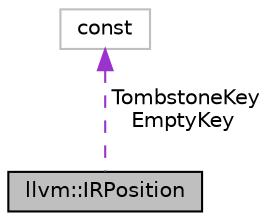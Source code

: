 digraph "llvm::IRPosition"
{
 // LATEX_PDF_SIZE
  bgcolor="transparent";
  edge [fontname="Helvetica",fontsize="10",labelfontname="Helvetica",labelfontsize="10"];
  node [fontname="Helvetica",fontsize="10",shape=record];
  Node1 [label="llvm::IRPosition",height=0.2,width=0.4,color="black", fillcolor="grey75", style="filled", fontcolor="black",tooltip="Helper to describe and deal with positions in the LLVM-IR."];
  Node2 -> Node1 [dir="back",color="darkorchid3",fontsize="10",style="dashed",label=" TombstoneKey\nEmptyKey" ,fontname="Helvetica"];
  Node2 [label="const",height=0.2,width=0.4,color="grey75",tooltip=" "];
}
